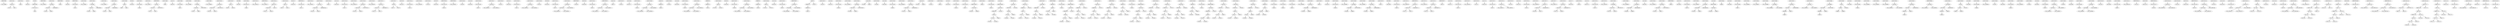 digraph A { 
EXPRSTMR9 -> NULL_EXPR8
ASSIGN14 -> NUM13
ASSIGN14 -> VAR12
EXPRSTMR11 -> ASSIGN14
EXPRSTMR15 -> VAR16
BLOCK7 -> BLOCK10
FUNCCALL18 -> VAR4
EXPRSTMR3 -> FUNCCALL18
EXPRSTMR25 -> NULL_EXPR24
ASSIGN29 -> NUM26
ASSIGN29 -> VAR28
COMMA30 -> ASSIGN29
COMMA30 -> MEMZERO27
EXPRSTMR31 -> COMMA30
EXPRSTMR33 -> VAR34
BLOCK23 -> BLOCK32
FUNCCALL36 -> VAR20
EXPRSTMR19 -> FUNCCALL36
EXPRSTMR43 -> NULL_EXPR42
ASSIGN47 -> NUM44
ASSIGN47 -> VAR46
COMMA48 -> ASSIGN47
COMMA48 -> MEMZERO45
EXPRSTMR49 -> COMMA48
EXPRSTMR52 -> NULL_EXPR51
ASSIGN56 -> NUM53
ASSIGN56 -> VAR55
COMMA57 -> ASSIGN56
COMMA57 -> MEMZERO54
EXPRSTMR58 -> COMMA57
ADD63 -> VAR62
ADD63 -> VAR61
EXPRSTMR60 -> ADD63
BLOCK41 -> BLOCK50
FUNCCALL65 -> VAR38
EXPRSTMR37 -> FUNCCALL65
EXPRSTMR72 -> NULL_EXPR71
ASSIGN76 -> NUM73
ASSIGN76 -> VAR75
COMMA77 -> ASSIGN76
COMMA77 -> MEMZERO74
EXPRSTMR78 -> COMMA77
EXPRSTMR80 -> VAR81
BLOCK70 -> BLOCK79
FUNCCALL83 -> VAR67
EXPRSTMR66 -> FUNCCALL83
EXPRSTMR90 -> NULL_EXPR89
ASSIGN94 -> NUM91
ASSIGN94 -> VAR93
COMMA95 -> ASSIGN94
COMMA95 -> MEMZERO92
EXPRSTMR96 -> COMMA95
EXPRSTMR99 -> NULL_EXPR98
ASSIGN103 -> NUM100
ASSIGN103 -> VAR102
COMMA104 -> ASSIGN103
COMMA104 -> MEMZERO101
EXPRSTMR105 -> COMMA104
ADD110 -> VAR109
ADD110 -> VAR108
EXPRSTMR107 -> ADD110
BLOCK88 -> BLOCK97
FUNCCALL112 -> VAR85
EXPRSTMR84 -> FUNCCALL112
EXPRSTMR119 -> NULL_EXPR118
EXPRSTMR122 -> NULL_EXPR121
ASSIGN128 -> NUM127
ASSIGN128 -> VAR126
ASSIGN129 -> ASSIGN128
ASSIGN129 -> VAR125
EXPRSTMR124 -> ASSIGN129
ADD133 -> VAR132
ADD133 -> VAR131
EXPRSTMR130 -> ADD133
BLOCK117 -> BLOCK120
FUNCCALL135 -> VAR114
EXPRSTMR113 -> FUNCCALL135
EXPRSTMR142 -> NULL_EXPR141
ASSIGN146 -> NUM143
ASSIGN146 -> VAR145
COMMA147 -> ASSIGN146
COMMA147 -> MEMZERO144
EXPRSTMR148 -> COMMA147
EXPRSTMR150 -> VAR151
BLOCK140 -> BLOCK149
FUNCCALL153 -> VAR137
EXPRSTMR136 -> FUNCCALL153
EXPRSTMR160 -> NULL_EXPR159
ASSIGN164 -> NUM161
ASSIGN164 -> VAR163
COMMA165 -> ASSIGN164
COMMA165 -> MEMZERO162
EXPRSTMR166 -> COMMA165
EXPRSTMR169 -> NULL_EXPR168
ASSIGN173 -> NUM170
ASSIGN173 -> VAR172
COMMA174 -> ASSIGN173
COMMA174 -> MEMZERO171
EXPRSTMR175 -> COMMA174
ADD180 -> VAR179
ADD180 -> VAR178
EXPRSTMR177 -> ADD180
BLOCK158 -> BLOCK167
FUNCCALL182 -> VAR155
EXPRSTMR154 -> FUNCCALL182
EXPRSTMR189 -> NULL_EXPR188
EXPRSTMR191 -> NUM193
BLOCK187 -> BLOCK190
FUNCCALL195 -> VAR184
EXPRSTMR183 -> FUNCCALL195
EXPRSTMR202 -> NULL_EXPR201
EXPRSTMR204 -> NUM206
BLOCK200 -> BLOCK203
FUNCCALL208 -> VAR197
EXPRSTMR196 -> FUNCCALL208
COMMA216 -> NULL_EXPR215
COMMA216 -> NULL_EXPR214
EXPRSTMR217 -> COMMA216
EXPRSTMR219 -> NUM221
BLOCK213 -> BLOCK218
FUNCCALL223 -> VAR210
EXPRSTMR209 -> FUNCCALL223
COMMA233 -> NULL_EXPR232
COMMA233 -> NULL_EXPR231
EXPRSTMR234 -> COMMA233
EXPRSTMR236 -> NUM238
BLOCK228 -> BLOCK235
FUNCCALL240 -> VAR225
EXPRSTMR224 -> FUNCCALL240
COMMA253 -> NULL_EXPR252
COMMA253 -> NULL_EXPR251
COMMA254 -> COMMA253
COMMA254 -> NULL_EXPR250
EXPRSTMR255 -> COMMA254
EXPRSTMR257 -> NUM259
BLOCK245 -> BLOCK256
FUNCCALL261 -> VAR242
EXPRSTMR241 -> FUNCCALL261
COMMA274 -> NULL_EXPR273
COMMA274 -> NULL_EXPR272
COMMA275 -> COMMA274
COMMA275 -> NULL_EXPR271
EXPRSTMR276 -> COMMA275
DEREF280 -> VAR279
EXPRSTMR278 -> NUM281
BLOCK266 -> BLOCK277
FUNCCALL283 -> VAR263
EXPRSTMR262 -> FUNCCALL283
COMMA296 -> NULL_EXPR295
COMMA296 -> NULL_EXPR294
COMMA297 -> COMMA296
COMMA297 -> NULL_EXPR293
EXPRSTMR298 -> COMMA297
DEREF302 -> VAR301
DEREF303 -> DEREF302
EXPRSTMR300 -> NUM304
BLOCK288 -> BLOCK299
FUNCCALL306 -> VAR285
EXPRSTMR284 -> FUNCCALL306
COMMA319 -> NULL_EXPR318
COMMA319 -> NULL_EXPR317
COMMA320 -> COMMA319
COMMA320 -> NULL_EXPR316
EXPRSTMR321 -> COMMA320
DEREF325 -> VAR324
DEREF326 -> DEREF325
ADD329 -> NUM328
ADD329 -> NUM327
EXPRSTMR323 -> ADD329
BLOCK311 -> BLOCK322
FUNCCALL331 -> VAR308
EXPRSTMR307 -> FUNCCALL331
COMMA344 -> NULL_EXPR343
COMMA344 -> NULL_EXPR342
COMMA345 -> COMMA344
COMMA345 -> NULL_EXPR341
EXPRSTMR346 -> COMMA345
DEREF350 -> VAR349
DEREF351 -> DEREF350
ADD354 -> NUM353
ADD354 -> NUM352
EXPRSTMR348 -> ADD354
BLOCK336 -> BLOCK347
FUNCCALL356 -> VAR333
EXPRSTMR332 -> FUNCCALL356
COMMA369 -> NULL_EXPR368
COMMA369 -> NULL_EXPR367
COMMA370 -> COMMA369
COMMA370 -> NULL_EXPR366
EXPRSTMR371 -> COMMA370
DEREF375 -> VAR374
DEREF376 -> DEREF375
ADD378 -> NUM377
ADD378 -> DEREF376
EXPRSTMR373 -> NUM379
BLOCK361 -> BLOCK372
FUNCCALL381 -> VAR358
EXPRSTMR357 -> FUNCCALL381
EXPRSTMR388 -> NULL_EXPR387
ASSIGN392 -> NUM389
ASSIGN392 -> VAR391
COMMA393 -> ASSIGN392
COMMA393 -> MEMZERO390
EXPRSTMR394 -> COMMA393
ASSIGN399 -> NUM398
ASSIGN399 -> VAR397
EXPRSTMR396 -> NUM400
BLOCK386 -> BLOCK395
FUNCCALL402 -> VAR383
EXPRSTMR382 -> FUNCCALL402
EXPRSTMR409 -> NULL_EXPR408
ASSIGN413 -> NUM410
ASSIGN413 -> VAR412
COMMA414 -> ASSIGN413
COMMA414 -> MEMZERO411
EXPRSTMR415 -> COMMA414
ASSIGN420 -> NUM419
ASSIGN420 -> VAR418
EXPRSTMR417 -> NUM421
EXPRSTMR422 -> VAR423
BLOCK407 -> BLOCK416
FUNCCALL425 -> VAR404
EXPRSTMR403 -> FUNCCALL425
FUNCCALL431 -> VAR427
EXPRSTMR426 -> FUNCCALL431
ASSIGN440 -> NUM439
ASSIGN440 -> VAR438
EXPRSTMR437 -> ASSIGN440
EXPRSTMR441 -> VAR442
BLOCK436 -> EXPRSTMR437
FUNCCALL444 -> VAR433
EXPRSTMR432 -> FUNCCALL444
MUL454 -> NUM453
MUL454 -> NUM452
ADD455 -> MUL454
ADD455 -> VAR451
DEREF456 -> ADD455
ASSIGN458 -> NUM457
ASSIGN458 -> DEREF456
EXPRSTMR450 -> ASSIGN458
MUL463 -> NUM462
MUL463 -> NUM461
ADD464 -> MUL463
ADD464 -> VAR460
DEREF465 -> ADD464
ASSIGN467 -> NUM466
ASSIGN467 -> DEREF465
EXPRSTMR459 -> ASSIGN467
MUL472 -> NUM471
MUL472 -> NUM470
ADD473 -> MUL472
ADD473 -> VAR469
DEREF474 -> ADD473
ASSIGN476 -> NUM475
ASSIGN476 -> DEREF474
EXPRSTMR468 -> ASSIGN476
MUL481 -> NUM480
MUL481 -> NUM479
ADD482 -> MUL481
ADD482 -> VAR478
DEREF483 -> ADD482
ASSIGN485 -> NUM484
ASSIGN485 -> DEREF483
EXPRSTMR477 -> ASSIGN485
MUL490 -> NUM489
MUL490 -> NUM488
ADD491 -> MUL490
ADD491 -> VAR487
DEREF492 -> ADD491
EXPRSTMR486 -> DEREF492
BLOCK449 -> EXPRSTMR450
FUNCCALL494 -> VAR446
EXPRSTMR445 -> FUNCCALL494
MUL504 -> NUM503
MUL504 -> NUM502
ADD505 -> MUL504
ADD505 -> VAR501
DEREF506 -> ADD505
ASSIGN508 -> NUM507
ASSIGN508 -> DEREF506
EXPRSTMR500 -> ASSIGN508
MUL513 -> NUM512
MUL513 -> NUM511
ADD514 -> MUL513
ADD514 -> VAR510
DEREF515 -> ADD514
ASSIGN517 -> NUM516
ASSIGN517 -> DEREF515
EXPRSTMR509 -> ASSIGN517
MUL522 -> NUM521
MUL522 -> NUM520
ADD523 -> MUL522
ADD523 -> VAR519
DEREF524 -> ADD523
ASSIGN526 -> NUM525
ASSIGN526 -> DEREF524
EXPRSTMR518 -> ASSIGN526
MUL531 -> NUM530
MUL531 -> NUM529
ADD532 -> MUL531
ADD532 -> VAR528
DEREF533 -> ADD532
ASSIGN535 -> NUM534
ASSIGN535 -> DEREF533
EXPRSTMR527 -> ASSIGN535
MUL540 -> NUM539
MUL540 -> NUM538
ADD541 -> MUL540
ADD541 -> VAR537
DEREF542 -> ADD541
EXPRSTMR536 -> DEREF542
BLOCK499 -> EXPRSTMR500
FUNCCALL544 -> VAR496
EXPRSTMR495 -> FUNCCALL544
MUL554 -> NUM553
MUL554 -> NUM552
ADD555 -> MUL554
ADD555 -> VAR551
DEREF556 -> ADD555
ASSIGN558 -> NUM557
ASSIGN558 -> DEREF556
EXPRSTMR550 -> ASSIGN558
MUL563 -> NUM562
MUL563 -> NUM561
ADD564 -> MUL563
ADD564 -> VAR560
DEREF565 -> ADD564
ASSIGN567 -> NUM566
ASSIGN567 -> DEREF565
EXPRSTMR559 -> ASSIGN567
MUL572 -> NUM571
MUL572 -> NUM570
ADD573 -> MUL572
ADD573 -> VAR569
DEREF574 -> ADD573
ASSIGN576 -> NUM575
ASSIGN576 -> DEREF574
EXPRSTMR568 -> ASSIGN576
MUL581 -> NUM580
MUL581 -> NUM579
ADD582 -> MUL581
ADD582 -> VAR578
DEREF583 -> ADD582
ASSIGN585 -> NUM584
ASSIGN585 -> DEREF583
EXPRSTMR577 -> ASSIGN585
MUL590 -> NUM589
MUL590 -> NUM588
ADD591 -> MUL590
ADD591 -> VAR587
DEREF592 -> ADD591
EXPRSTMR586 -> DEREF592
BLOCK549 -> EXPRSTMR550
FUNCCALL594 -> VAR546
EXPRSTMR545 -> FUNCCALL594
MUL604 -> NUM603
MUL604 -> NUM602
ADD605 -> MUL604
ADD605 -> VAR601
DEREF606 -> ADD605
ASSIGN608 -> NUM607
ASSIGN608 -> DEREF606
EXPRSTMR600 -> ASSIGN608
MUL613 -> NUM612
MUL613 -> NUM611
ADD614 -> MUL613
ADD614 -> VAR610
DEREF615 -> ADD614
ASSIGN617 -> NUM616
ASSIGN617 -> DEREF615
EXPRSTMR609 -> ASSIGN617
MUL622 -> NUM621
MUL622 -> NUM620
ADD623 -> MUL622
ADD623 -> VAR619
DEREF624 -> ADD623
ASSIGN626 -> NUM625
ASSIGN626 -> DEREF624
EXPRSTMR618 -> ASSIGN626
MUL631 -> NUM630
MUL631 -> NUM629
ADD632 -> MUL631
ADD632 -> VAR628
DEREF633 -> ADD632
ASSIGN635 -> NUM634
ASSIGN635 -> DEREF633
EXPRSTMR627 -> ASSIGN635
MUL640 -> NUM639
MUL640 -> NUM638
ADD641 -> MUL640
ADD641 -> VAR637
DEREF642 -> ADD641
EXPRSTMR636 -> DEREF642
BLOCK599 -> EXPRSTMR600
FUNCCALL644 -> VAR596
EXPRSTMR595 -> FUNCCALL644
FUNCCALL651 -> VAR646
EXPRSTMR645 -> FUNCCALL651
FUNCCALL658 -> VAR653
EXPRSTMR652 -> FUNCCALL658
EXPRSTMR665 -> NULL_EXPR664
ASSIGN669 -> NUM666
ASSIGN669 -> VAR668
COMMA670 -> ASSIGN669
COMMA670 -> MEMZERO667
EXPRSTMR671 -> COMMA670
EXPRSTMR673 -> VAR674
BLOCK663 -> BLOCK672
FUNCCALL676 -> VAR660
EXPRSTMR659 -> FUNCCALL676
EXPRSTMR683 -> NULL_EXPR682
ASSIGN687 -> NUM684
ASSIGN687 -> VAR686
COMMA688 -> ASSIGN687
COMMA688 -> MEMZERO685
EXPRSTMR689 -> COMMA688
EXPRSTMR692 -> NULL_EXPR691
ASSIGN696 -> NUM693
ASSIGN696 -> VAR695
COMMA697 -> ASSIGN696
COMMA697 -> MEMZERO694
EXPRSTMR698 -> COMMA697
EXPRSTMR700 -> VAR701
BLOCK681 -> BLOCK690
FUNCCALL703 -> VAR678
EXPRSTMR677 -> FUNCCALL703
EXPRSTMR710 -> NULL_EXPR709
ASSIGN714 -> NUM711
ASSIGN714 -> VAR713
COMMA715 -> ASSIGN714
COMMA715 -> MEMZERO712
EXPRSTMR716 -> COMMA715
EXPRSTMR719 -> NULL_EXPR718
ASSIGN723 -> NUM720
ASSIGN723 -> VAR722
COMMA724 -> ASSIGN723
COMMA724 -> MEMZERO721
EXPRSTMR725 -> COMMA724
EXPRSTMR727 -> VAR728
BLOCK708 -> BLOCK717
FUNCCALL730 -> VAR705
EXPRSTMR704 -> FUNCCALL730
EXPRSTMR737 -> NULL_EXPR736
EXPRSTMR739 -> NUM741
BLOCK735 -> BLOCK738
FUNCCALL743 -> VAR732
EXPRSTMR731 -> FUNCCALL743
COMMA753 -> NULL_EXPR752
COMMA753 -> NULL_EXPR751
EXPRSTMR754 -> COMMA753
EXPRSTMR756 -> NUM758
BLOCK748 -> BLOCK755
FUNCCALL760 -> VAR745
EXPRSTMR744 -> FUNCCALL760
EXPRSTMR767 -> NULL_EXPR766
ASSIGN771 -> NUM768
ASSIGN771 -> VAR770
COMMA772 -> ASSIGN771
COMMA772 -> MEMZERO769
EXPRSTMR773 -> COMMA772
EXPRSTMR777 -> NULL_EXPR776
ASSIGN781 -> NUM778
ASSIGN781 -> VAR780
COMMA782 -> ASSIGN781
COMMA782 -> MEMZERO779
EXPRSTMR783 -> COMMA782
BLOCK775 -> BLOCK784
EXPRSTMR785 -> VAR786
BLOCK765 -> BLOCK774
FUNCCALL788 -> VAR762
EXPRSTMR761 -> FUNCCALL788
EXPRSTMR795 -> NULL_EXPR794
ASSIGN799 -> NUM796
ASSIGN799 -> VAR798
COMMA800 -> ASSIGN799
COMMA800 -> MEMZERO797
EXPRSTMR801 -> COMMA800
EXPRSTMR805 -> NULL_EXPR804
ASSIGN809 -> NUM806
ASSIGN809 -> VAR808
COMMA810 -> ASSIGN809
COMMA810 -> MEMZERO807
EXPRSTMR811 -> COMMA810
BLOCK803 -> BLOCK812
EXPRSTMR814 -> NULL_EXPR813
ASSIGN818 -> NUM815
ASSIGN818 -> VAR817
COMMA819 -> ASSIGN818
COMMA819 -> MEMZERO816
EXPRSTMR820 -> COMMA819
EXPRSTMR822 -> VAR823
BLOCK793 -> BLOCK802
FUNCCALL825 -> VAR790
EXPRSTMR789 -> FUNCCALL825
EXPRSTMR832 -> NULL_EXPR831
ASSIGN836 -> NUM833
ASSIGN836 -> VAR835
COMMA837 -> ASSIGN836
COMMA837 -> MEMZERO834
EXPRSTMR838 -> COMMA837
ASSIGN844 -> NUM843
ASSIGN844 -> VAR842
EXPRSTMR841 -> ASSIGN844
BLOCK840 -> EXPRSTMR841
EXPRSTMR845 -> VAR846
BLOCK830 -> BLOCK839
FUNCCALL848 -> VAR827
EXPRSTMR826 -> FUNCCALL848
EXPRSTMR855 -> NULL_EXPR854
EXPRSTMR858 -> NULL_EXPR857
EXPRSTMR861 -> NULL_EXPR860
COMMA865 -> NULL_EXPR864
COMMA865 -> NULL_EXPR863
EXPRSTMR866 -> COMMA865
ADDR868 -> VAR867
ASSIGN871 -> ADDR868
ASSIGN871 -> VAR870
COMMA872 -> ASSIGN871
COMMA872 -> MEMZERO869
EXPRSTMR873 -> COMMA872
COMMA877 -> NULL_EXPR876
COMMA877 -> NULL_EXPR875
EXPRSTMR878 -> COMMA877
ADDR880 -> VAR879
ASSIGN883 -> ADDR880
ASSIGN883 -> VAR882
COMMA884 -> ASSIGN883
COMMA884 -> MEMZERO881
EXPRSTMR885 -> COMMA884
SUB890 -> VAR889
SUB890 -> VAR888
DIV892 -> NUM891
DIV892 -> SUB890
EXPRSTMR887 -> DIV892
BLOCK853 -> BLOCK856
FUNCCALL894 -> VAR850
EXPRSTMR849 -> FUNCCALL894
EXPRSTMR901 -> NULL_EXPR900
EXPRSTMR904 -> NULL_EXPR903
EXPRSTMR907 -> NULL_EXPR906
COMMA911 -> NULL_EXPR910
COMMA911 -> NULL_EXPR909
EXPRSTMR912 -> COMMA911
ADDR914 -> VAR913
ASSIGN917 -> ADDR914
ASSIGN917 -> VAR916
COMMA918 -> ASSIGN917
COMMA918 -> MEMZERO915
EXPRSTMR919 -> COMMA918
COMMA923 -> NULL_EXPR922
COMMA923 -> NULL_EXPR921
EXPRSTMR924 -> COMMA923
ADDR926 -> VAR925
ASSIGN929 -> ADDR926
ASSIGN929 -> VAR928
COMMA930 -> ASSIGN929
COMMA930 -> MEMZERO927
EXPRSTMR931 -> COMMA930
SUB936 -> VAR935
SUB936 -> VAR934
DIV938 -> NUM937
DIV938 -> SUB936
EXPRSTMR933 -> DIV938
BLOCK899 -> BLOCK902
FUNCCALL940 -> VAR896
EXPRSTMR895 -> FUNCCALL940
EXPRSTMR947 -> NULL_EXPR946
EXPRSTMR949 -> NUM951
BLOCK945 -> BLOCK948
FUNCCALL953 -> VAR942
EXPRSTMR941 -> FUNCCALL953
EXPRSTMR960 -> NULL_EXPR959
EXPRSTMR962 -> NUM964
BLOCK958 -> BLOCK961
FUNCCALL966 -> VAR955
EXPRSTMR954 -> FUNCCALL966
COMMA977 -> NULL_EXPR976
COMMA977 -> NULL_EXPR975
COMMA978 -> COMMA977
COMMA978 -> NULL_EXPR974
EXPRSTMR979 -> COMMA978
EXPRSTMR981 -> NUM983
BLOCK971 -> BLOCK980
FUNCCALL985 -> VAR968
EXPRSTMR967 -> FUNCCALL985
COMMA996 -> NULL_EXPR995
COMMA996 -> NULL_EXPR994
COMMA997 -> COMMA996
COMMA997 -> NULL_EXPR993
EXPRSTMR998 -> COMMA997
EXPRSTMR1000 -> NUM1002
BLOCK990 -> BLOCK999
FUNCCALL1004 -> VAR987
EXPRSTMR986 -> FUNCCALL1004
EXPRSTMR1011 -> NULL_EXPR1010
EXPRSTMR1013 -> NUM1015
BLOCK1009 -> BLOCK1012
FUNCCALL1017 -> VAR1006
EXPRSTMR1005 -> FUNCCALL1017
COMMA1027 -> NULL_EXPR1026
COMMA1027 -> NULL_EXPR1025
EXPRSTMR1028 -> COMMA1027
EXPRSTMR1030 -> NUM1032
BLOCK1022 -> BLOCK1029
FUNCCALL1034 -> VAR1019
EXPRSTMR1018 -> FUNCCALL1034
COMMA1049 -> NULL_EXPR1048
COMMA1049 -> NULL_EXPR1047
COMMA1050 -> COMMA1049
COMMA1050 -> NULL_EXPR1046
EXPRSTMR1051 -> COMMA1050
EXPRSTMR1053 -> NUM1055
BLOCK1039 -> BLOCK1052
FUNCCALL1057 -> VAR1036
EXPRSTMR1035 -> FUNCCALL1057
COMMA1072 -> NULL_EXPR1071
COMMA1072 -> NULL_EXPR1070
COMMA1073 -> COMMA1072
COMMA1073 -> NULL_EXPR1069
EXPRSTMR1074 -> COMMA1073
MUL1080 -> NUM1079
MUL1080 -> NUM1078
ADD1081 -> MUL1080
ADD1081 -> VAR1077
DEREF1082 -> ADD1081
EXPRSTMR1076 -> NUM1083
BLOCK1062 -> BLOCK1075
FUNCCALL1085 -> VAR1059
EXPRSTMR1058 -> FUNCCALL1085
COMMA1096 -> NULL_EXPR1095
COMMA1096 -> NULL_EXPR1094
COMMA1097 -> COMMA1096
COMMA1097 -> NULL_EXPR1093
EXPRSTMR1098 -> COMMA1097
EXPRSTMR1101 -> NULL_EXPR1100
MUL1107 -> NUM1106
MUL1107 -> NUM1105
ADD1108 -> MUL1107
ADD1108 -> VAR1104
DEREF1109 -> ADD1108
ADDR1111 -> VAR1110
ASSIGN1112 -> ADDR1111
ASSIGN1112 -> DEREF1109
EXPRSTMR1103 -> ASSIGN1112
ASSIGN1116 -> NUM1115
ASSIGN1116 -> VAR1114
EXPRSTMR1113 -> ASSIGN1116
MUL1121 -> NUM1120
MUL1121 -> NUM1119
ADD1122 -> MUL1121
ADD1122 -> VAR1118
DEREF1123 -> ADD1122
MUL1126 -> NUM1125
MUL1126 -> NUM1124
ADD1127 -> MUL1126
ADD1127 -> DEREF1123
DEREF1128 -> ADD1127
EXPRSTMR1117 -> DEREF1128
BLOCK1090 -> BLOCK1099
FUNCCALL1130 -> VAR1087
EXPRSTMR1086 -> FUNCCALL1130
COMMA1140 -> NULL_EXPR1139
COMMA1140 -> NULL_EXPR1138
EXPRSTMR1141 -> COMMA1140
COMMA1148 -> NULL_EXPR1147
COMMA1148 -> NULL_EXPR1146
COMMA1149 -> COMMA1148
COMMA1149 -> NULL_EXPR1145
EXPRSTMR1150 -> COMMA1149
ASSIGN1154 -> VAR1151
ASSIGN1154 -> VAR1153
COMMA1155 -> ASSIGN1154
COMMA1155 -> MEMZERO1152
EXPRSTMR1156 -> COMMA1155
MUL1162 -> NUM1161
MUL1162 -> NUM1160
ADD1163 -> MUL1162
ADD1163 -> VAR1159
DEREF1164 -> ADD1163
MUL1167 -> NUM1166
MUL1167 -> NUM1165
ADD1168 -> MUL1167
ADD1168 -> DEREF1164
DEREF1169 -> ADD1168
ASSIGN1171 -> NUM1170
ASSIGN1171 -> DEREF1169
EXPRSTMR1158 -> ASSIGN1171
MUL1176 -> NUM1175
MUL1176 -> NUM1174
ADD1177 -> MUL1176
ADD1177 -> VAR1173
DEREF1178 -> ADD1177
MUL1181 -> NUM1180
MUL1181 -> NUM1179
ADD1182 -> MUL1181
ADD1182 -> DEREF1178
DEREF1183 -> ADD1182
EXPRSTMR1172 -> DEREF1183
BLOCK1135 -> BLOCK1142
FUNCCALL1185 -> VAR1132
EXPRSTMR1131 -> FUNCCALL1185
COMMA1189 -> NULL_EXPR1188
COMMA1189 -> NULL_EXPR1187
EXPRSTMR1190 -> COMMA1189
BLOCK1186 -> BLOCK1191
FUNCCALL1197 -> VAR1193
EXPRSTMR1192 -> FUNCCALL1197
FUNCCALL1201 -> VAR1199
EXPRSTMR1198 -> FUNCCALL1201
BLOCK2 -> EXPRSTMR3
}
